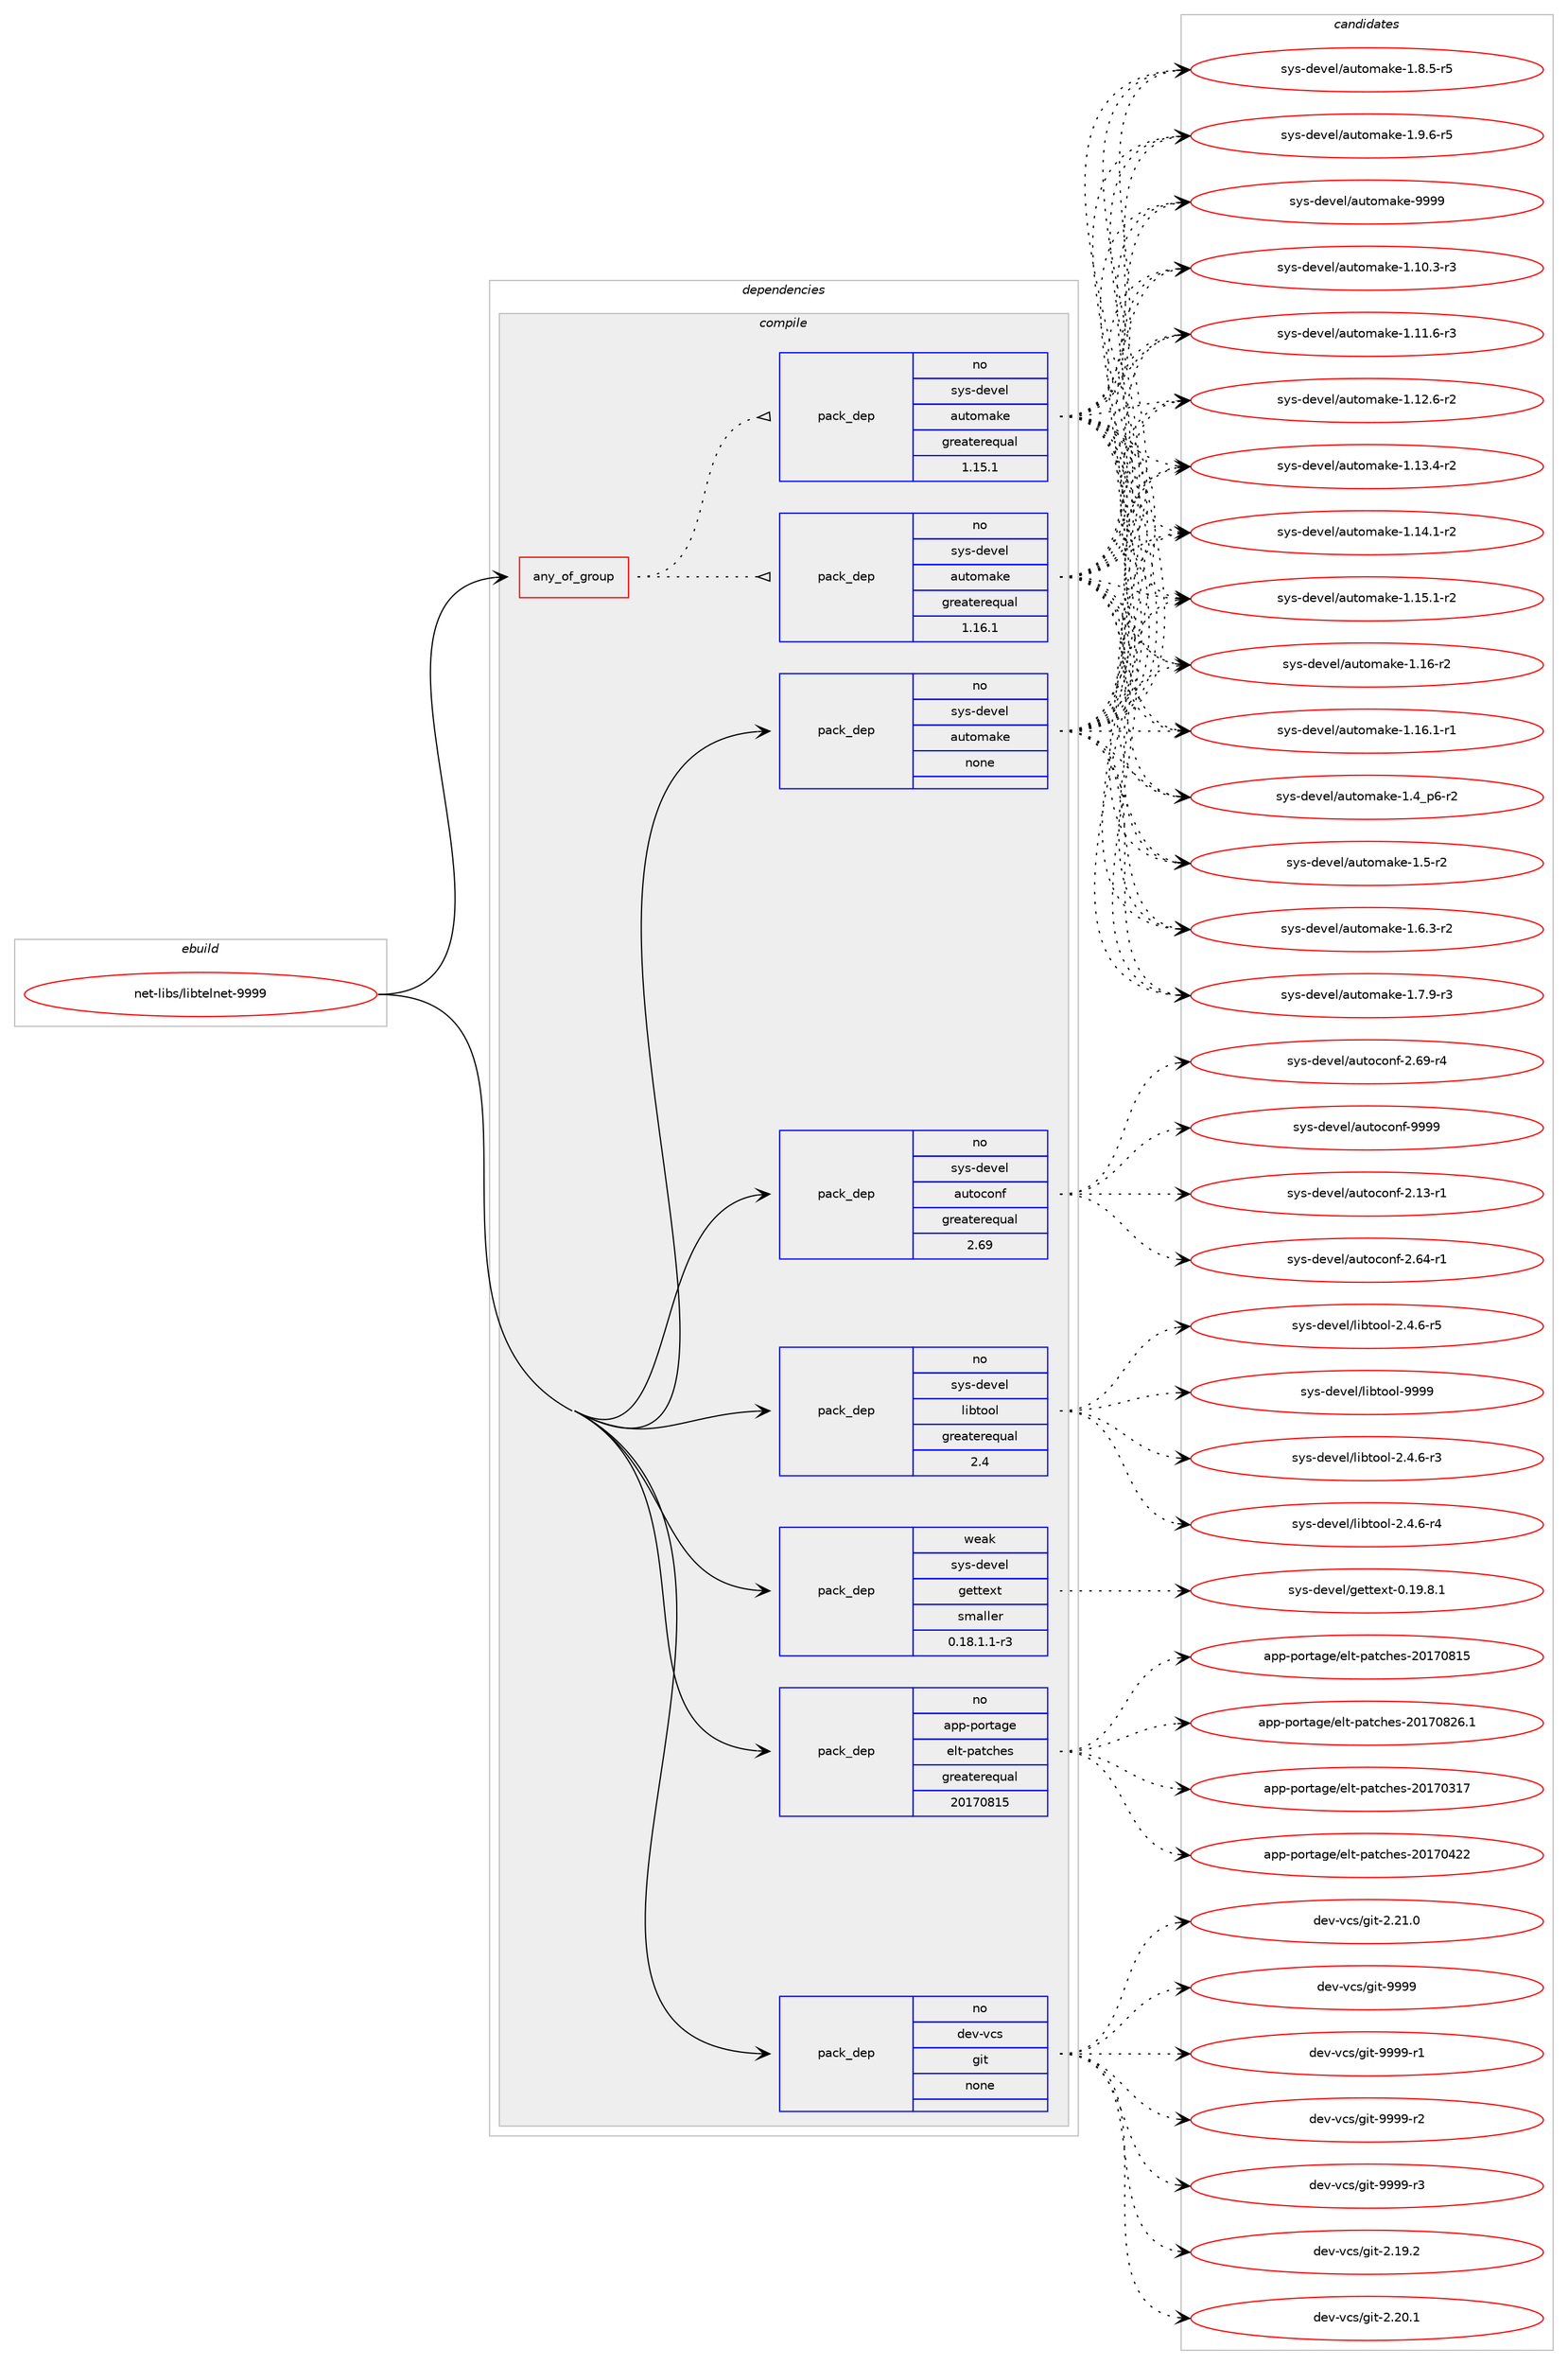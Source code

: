 digraph prolog {

# *************
# Graph options
# *************

newrank=true;
concentrate=true;
compound=true;
graph [rankdir=LR,fontname=Helvetica,fontsize=10,ranksep=1.5];#, ranksep=2.5, nodesep=0.2];
edge  [arrowhead=vee];
node  [fontname=Helvetica,fontsize=10];

# **********
# The ebuild
# **********

subgraph cluster_leftcol {
color=gray;
rank=same;
label=<<i>ebuild</i>>;
id [label="net-libs/libtelnet-9999", color=red, width=4, href="../net-libs/libtelnet-9999.svg"];
}

# ****************
# The dependencies
# ****************

subgraph cluster_midcol {
color=gray;
label=<<i>dependencies</i>>;
subgraph cluster_compile {
fillcolor="#eeeeee";
style=filled;
label=<<i>compile</i>>;
subgraph any26174 {
dependency1660663 [label=<<TABLE BORDER="0" CELLBORDER="1" CELLSPACING="0" CELLPADDING="4"><TR><TD CELLPADDING="10">any_of_group</TD></TR></TABLE>>, shape=none, color=red];subgraph pack1187294 {
dependency1660664 [label=<<TABLE BORDER="0" CELLBORDER="1" CELLSPACING="0" CELLPADDING="4" WIDTH="220"><TR><TD ROWSPAN="6" CELLPADDING="30">pack_dep</TD></TR><TR><TD WIDTH="110">no</TD></TR><TR><TD>sys-devel</TD></TR><TR><TD>automake</TD></TR><TR><TD>greaterequal</TD></TR><TR><TD>1.16.1</TD></TR></TABLE>>, shape=none, color=blue];
}
dependency1660663:e -> dependency1660664:w [weight=20,style="dotted",arrowhead="oinv"];
subgraph pack1187295 {
dependency1660665 [label=<<TABLE BORDER="0" CELLBORDER="1" CELLSPACING="0" CELLPADDING="4" WIDTH="220"><TR><TD ROWSPAN="6" CELLPADDING="30">pack_dep</TD></TR><TR><TD WIDTH="110">no</TD></TR><TR><TD>sys-devel</TD></TR><TR><TD>automake</TD></TR><TR><TD>greaterequal</TD></TR><TR><TD>1.15.1</TD></TR></TABLE>>, shape=none, color=blue];
}
dependency1660663:e -> dependency1660665:w [weight=20,style="dotted",arrowhead="oinv"];
}
id:e -> dependency1660663:w [weight=20,style="solid",arrowhead="vee"];
subgraph pack1187296 {
dependency1660666 [label=<<TABLE BORDER="0" CELLBORDER="1" CELLSPACING="0" CELLPADDING="4" WIDTH="220"><TR><TD ROWSPAN="6" CELLPADDING="30">pack_dep</TD></TR><TR><TD WIDTH="110">no</TD></TR><TR><TD>app-portage</TD></TR><TR><TD>elt-patches</TD></TR><TR><TD>greaterequal</TD></TR><TR><TD>20170815</TD></TR></TABLE>>, shape=none, color=blue];
}
id:e -> dependency1660666:w [weight=20,style="solid",arrowhead="vee"];
subgraph pack1187297 {
dependency1660667 [label=<<TABLE BORDER="0" CELLBORDER="1" CELLSPACING="0" CELLPADDING="4" WIDTH="220"><TR><TD ROWSPAN="6" CELLPADDING="30">pack_dep</TD></TR><TR><TD WIDTH="110">no</TD></TR><TR><TD>dev-vcs</TD></TR><TR><TD>git</TD></TR><TR><TD>none</TD></TR><TR><TD></TD></TR></TABLE>>, shape=none, color=blue];
}
id:e -> dependency1660667:w [weight=20,style="solid",arrowhead="vee"];
subgraph pack1187298 {
dependency1660668 [label=<<TABLE BORDER="0" CELLBORDER="1" CELLSPACING="0" CELLPADDING="4" WIDTH="220"><TR><TD ROWSPAN="6" CELLPADDING="30">pack_dep</TD></TR><TR><TD WIDTH="110">no</TD></TR><TR><TD>sys-devel</TD></TR><TR><TD>autoconf</TD></TR><TR><TD>greaterequal</TD></TR><TR><TD>2.69</TD></TR></TABLE>>, shape=none, color=blue];
}
id:e -> dependency1660668:w [weight=20,style="solid",arrowhead="vee"];
subgraph pack1187299 {
dependency1660669 [label=<<TABLE BORDER="0" CELLBORDER="1" CELLSPACING="0" CELLPADDING="4" WIDTH="220"><TR><TD ROWSPAN="6" CELLPADDING="30">pack_dep</TD></TR><TR><TD WIDTH="110">no</TD></TR><TR><TD>sys-devel</TD></TR><TR><TD>automake</TD></TR><TR><TD>none</TD></TR><TR><TD></TD></TR></TABLE>>, shape=none, color=blue];
}
id:e -> dependency1660669:w [weight=20,style="solid",arrowhead="vee"];
subgraph pack1187300 {
dependency1660670 [label=<<TABLE BORDER="0" CELLBORDER="1" CELLSPACING="0" CELLPADDING="4" WIDTH="220"><TR><TD ROWSPAN="6" CELLPADDING="30">pack_dep</TD></TR><TR><TD WIDTH="110">no</TD></TR><TR><TD>sys-devel</TD></TR><TR><TD>libtool</TD></TR><TR><TD>greaterequal</TD></TR><TR><TD>2.4</TD></TR></TABLE>>, shape=none, color=blue];
}
id:e -> dependency1660670:w [weight=20,style="solid",arrowhead="vee"];
subgraph pack1187301 {
dependency1660671 [label=<<TABLE BORDER="0" CELLBORDER="1" CELLSPACING="0" CELLPADDING="4" WIDTH="220"><TR><TD ROWSPAN="6" CELLPADDING="30">pack_dep</TD></TR><TR><TD WIDTH="110">weak</TD></TR><TR><TD>sys-devel</TD></TR><TR><TD>gettext</TD></TR><TR><TD>smaller</TD></TR><TR><TD>0.18.1.1-r3</TD></TR></TABLE>>, shape=none, color=blue];
}
id:e -> dependency1660671:w [weight=20,style="solid",arrowhead="vee"];
}
subgraph cluster_compileandrun {
fillcolor="#eeeeee";
style=filled;
label=<<i>compile and run</i>>;
}
subgraph cluster_run {
fillcolor="#eeeeee";
style=filled;
label=<<i>run</i>>;
}
}

# **************
# The candidates
# **************

subgraph cluster_choices {
rank=same;
color=gray;
label=<<i>candidates</i>>;

subgraph choice1187294 {
color=black;
nodesep=1;
choice11512111545100101118101108479711711611110997107101454946494846514511451 [label="sys-devel/automake-1.10.3-r3", color=red, width=4,href="../sys-devel/automake-1.10.3-r3.svg"];
choice11512111545100101118101108479711711611110997107101454946494946544511451 [label="sys-devel/automake-1.11.6-r3", color=red, width=4,href="../sys-devel/automake-1.11.6-r3.svg"];
choice11512111545100101118101108479711711611110997107101454946495046544511450 [label="sys-devel/automake-1.12.6-r2", color=red, width=4,href="../sys-devel/automake-1.12.6-r2.svg"];
choice11512111545100101118101108479711711611110997107101454946495146524511450 [label="sys-devel/automake-1.13.4-r2", color=red, width=4,href="../sys-devel/automake-1.13.4-r2.svg"];
choice11512111545100101118101108479711711611110997107101454946495246494511450 [label="sys-devel/automake-1.14.1-r2", color=red, width=4,href="../sys-devel/automake-1.14.1-r2.svg"];
choice11512111545100101118101108479711711611110997107101454946495346494511450 [label="sys-devel/automake-1.15.1-r2", color=red, width=4,href="../sys-devel/automake-1.15.1-r2.svg"];
choice1151211154510010111810110847971171161111099710710145494649544511450 [label="sys-devel/automake-1.16-r2", color=red, width=4,href="../sys-devel/automake-1.16-r2.svg"];
choice11512111545100101118101108479711711611110997107101454946495446494511449 [label="sys-devel/automake-1.16.1-r1", color=red, width=4,href="../sys-devel/automake-1.16.1-r1.svg"];
choice115121115451001011181011084797117116111109971071014549465295112544511450 [label="sys-devel/automake-1.4_p6-r2", color=red, width=4,href="../sys-devel/automake-1.4_p6-r2.svg"];
choice11512111545100101118101108479711711611110997107101454946534511450 [label="sys-devel/automake-1.5-r2", color=red, width=4,href="../sys-devel/automake-1.5-r2.svg"];
choice115121115451001011181011084797117116111109971071014549465446514511450 [label="sys-devel/automake-1.6.3-r2", color=red, width=4,href="../sys-devel/automake-1.6.3-r2.svg"];
choice115121115451001011181011084797117116111109971071014549465546574511451 [label="sys-devel/automake-1.7.9-r3", color=red, width=4,href="../sys-devel/automake-1.7.9-r3.svg"];
choice115121115451001011181011084797117116111109971071014549465646534511453 [label="sys-devel/automake-1.8.5-r5", color=red, width=4,href="../sys-devel/automake-1.8.5-r5.svg"];
choice115121115451001011181011084797117116111109971071014549465746544511453 [label="sys-devel/automake-1.9.6-r5", color=red, width=4,href="../sys-devel/automake-1.9.6-r5.svg"];
choice115121115451001011181011084797117116111109971071014557575757 [label="sys-devel/automake-9999", color=red, width=4,href="../sys-devel/automake-9999.svg"];
dependency1660664:e -> choice11512111545100101118101108479711711611110997107101454946494846514511451:w [style=dotted,weight="100"];
dependency1660664:e -> choice11512111545100101118101108479711711611110997107101454946494946544511451:w [style=dotted,weight="100"];
dependency1660664:e -> choice11512111545100101118101108479711711611110997107101454946495046544511450:w [style=dotted,weight="100"];
dependency1660664:e -> choice11512111545100101118101108479711711611110997107101454946495146524511450:w [style=dotted,weight="100"];
dependency1660664:e -> choice11512111545100101118101108479711711611110997107101454946495246494511450:w [style=dotted,weight="100"];
dependency1660664:e -> choice11512111545100101118101108479711711611110997107101454946495346494511450:w [style=dotted,weight="100"];
dependency1660664:e -> choice1151211154510010111810110847971171161111099710710145494649544511450:w [style=dotted,weight="100"];
dependency1660664:e -> choice11512111545100101118101108479711711611110997107101454946495446494511449:w [style=dotted,weight="100"];
dependency1660664:e -> choice115121115451001011181011084797117116111109971071014549465295112544511450:w [style=dotted,weight="100"];
dependency1660664:e -> choice11512111545100101118101108479711711611110997107101454946534511450:w [style=dotted,weight="100"];
dependency1660664:e -> choice115121115451001011181011084797117116111109971071014549465446514511450:w [style=dotted,weight="100"];
dependency1660664:e -> choice115121115451001011181011084797117116111109971071014549465546574511451:w [style=dotted,weight="100"];
dependency1660664:e -> choice115121115451001011181011084797117116111109971071014549465646534511453:w [style=dotted,weight="100"];
dependency1660664:e -> choice115121115451001011181011084797117116111109971071014549465746544511453:w [style=dotted,weight="100"];
dependency1660664:e -> choice115121115451001011181011084797117116111109971071014557575757:w [style=dotted,weight="100"];
}
subgraph choice1187295 {
color=black;
nodesep=1;
choice11512111545100101118101108479711711611110997107101454946494846514511451 [label="sys-devel/automake-1.10.3-r3", color=red, width=4,href="../sys-devel/automake-1.10.3-r3.svg"];
choice11512111545100101118101108479711711611110997107101454946494946544511451 [label="sys-devel/automake-1.11.6-r3", color=red, width=4,href="../sys-devel/automake-1.11.6-r3.svg"];
choice11512111545100101118101108479711711611110997107101454946495046544511450 [label="sys-devel/automake-1.12.6-r2", color=red, width=4,href="../sys-devel/automake-1.12.6-r2.svg"];
choice11512111545100101118101108479711711611110997107101454946495146524511450 [label="sys-devel/automake-1.13.4-r2", color=red, width=4,href="../sys-devel/automake-1.13.4-r2.svg"];
choice11512111545100101118101108479711711611110997107101454946495246494511450 [label="sys-devel/automake-1.14.1-r2", color=red, width=4,href="../sys-devel/automake-1.14.1-r2.svg"];
choice11512111545100101118101108479711711611110997107101454946495346494511450 [label="sys-devel/automake-1.15.1-r2", color=red, width=4,href="../sys-devel/automake-1.15.1-r2.svg"];
choice1151211154510010111810110847971171161111099710710145494649544511450 [label="sys-devel/automake-1.16-r2", color=red, width=4,href="../sys-devel/automake-1.16-r2.svg"];
choice11512111545100101118101108479711711611110997107101454946495446494511449 [label="sys-devel/automake-1.16.1-r1", color=red, width=4,href="../sys-devel/automake-1.16.1-r1.svg"];
choice115121115451001011181011084797117116111109971071014549465295112544511450 [label="sys-devel/automake-1.4_p6-r2", color=red, width=4,href="../sys-devel/automake-1.4_p6-r2.svg"];
choice11512111545100101118101108479711711611110997107101454946534511450 [label="sys-devel/automake-1.5-r2", color=red, width=4,href="../sys-devel/automake-1.5-r2.svg"];
choice115121115451001011181011084797117116111109971071014549465446514511450 [label="sys-devel/automake-1.6.3-r2", color=red, width=4,href="../sys-devel/automake-1.6.3-r2.svg"];
choice115121115451001011181011084797117116111109971071014549465546574511451 [label="sys-devel/automake-1.7.9-r3", color=red, width=4,href="../sys-devel/automake-1.7.9-r3.svg"];
choice115121115451001011181011084797117116111109971071014549465646534511453 [label="sys-devel/automake-1.8.5-r5", color=red, width=4,href="../sys-devel/automake-1.8.5-r5.svg"];
choice115121115451001011181011084797117116111109971071014549465746544511453 [label="sys-devel/automake-1.9.6-r5", color=red, width=4,href="../sys-devel/automake-1.9.6-r5.svg"];
choice115121115451001011181011084797117116111109971071014557575757 [label="sys-devel/automake-9999", color=red, width=4,href="../sys-devel/automake-9999.svg"];
dependency1660665:e -> choice11512111545100101118101108479711711611110997107101454946494846514511451:w [style=dotted,weight="100"];
dependency1660665:e -> choice11512111545100101118101108479711711611110997107101454946494946544511451:w [style=dotted,weight="100"];
dependency1660665:e -> choice11512111545100101118101108479711711611110997107101454946495046544511450:w [style=dotted,weight="100"];
dependency1660665:e -> choice11512111545100101118101108479711711611110997107101454946495146524511450:w [style=dotted,weight="100"];
dependency1660665:e -> choice11512111545100101118101108479711711611110997107101454946495246494511450:w [style=dotted,weight="100"];
dependency1660665:e -> choice11512111545100101118101108479711711611110997107101454946495346494511450:w [style=dotted,weight="100"];
dependency1660665:e -> choice1151211154510010111810110847971171161111099710710145494649544511450:w [style=dotted,weight="100"];
dependency1660665:e -> choice11512111545100101118101108479711711611110997107101454946495446494511449:w [style=dotted,weight="100"];
dependency1660665:e -> choice115121115451001011181011084797117116111109971071014549465295112544511450:w [style=dotted,weight="100"];
dependency1660665:e -> choice11512111545100101118101108479711711611110997107101454946534511450:w [style=dotted,weight="100"];
dependency1660665:e -> choice115121115451001011181011084797117116111109971071014549465446514511450:w [style=dotted,weight="100"];
dependency1660665:e -> choice115121115451001011181011084797117116111109971071014549465546574511451:w [style=dotted,weight="100"];
dependency1660665:e -> choice115121115451001011181011084797117116111109971071014549465646534511453:w [style=dotted,weight="100"];
dependency1660665:e -> choice115121115451001011181011084797117116111109971071014549465746544511453:w [style=dotted,weight="100"];
dependency1660665:e -> choice115121115451001011181011084797117116111109971071014557575757:w [style=dotted,weight="100"];
}
subgraph choice1187296 {
color=black;
nodesep=1;
choice97112112451121111141169710310147101108116451129711699104101115455048495548514955 [label="app-portage/elt-patches-20170317", color=red, width=4,href="../app-portage/elt-patches-20170317.svg"];
choice97112112451121111141169710310147101108116451129711699104101115455048495548525050 [label="app-portage/elt-patches-20170422", color=red, width=4,href="../app-portage/elt-patches-20170422.svg"];
choice97112112451121111141169710310147101108116451129711699104101115455048495548564953 [label="app-portage/elt-patches-20170815", color=red, width=4,href="../app-portage/elt-patches-20170815.svg"];
choice971121124511211111411697103101471011081164511297116991041011154550484955485650544649 [label="app-portage/elt-patches-20170826.1", color=red, width=4,href="../app-portage/elt-patches-20170826.1.svg"];
dependency1660666:e -> choice97112112451121111141169710310147101108116451129711699104101115455048495548514955:w [style=dotted,weight="100"];
dependency1660666:e -> choice97112112451121111141169710310147101108116451129711699104101115455048495548525050:w [style=dotted,weight="100"];
dependency1660666:e -> choice97112112451121111141169710310147101108116451129711699104101115455048495548564953:w [style=dotted,weight="100"];
dependency1660666:e -> choice971121124511211111411697103101471011081164511297116991041011154550484955485650544649:w [style=dotted,weight="100"];
}
subgraph choice1187297 {
color=black;
nodesep=1;
choice10010111845118991154710310511645504649574650 [label="dev-vcs/git-2.19.2", color=red, width=4,href="../dev-vcs/git-2.19.2.svg"];
choice10010111845118991154710310511645504650484649 [label="dev-vcs/git-2.20.1", color=red, width=4,href="../dev-vcs/git-2.20.1.svg"];
choice10010111845118991154710310511645504650494648 [label="dev-vcs/git-2.21.0", color=red, width=4,href="../dev-vcs/git-2.21.0.svg"];
choice1001011184511899115471031051164557575757 [label="dev-vcs/git-9999", color=red, width=4,href="../dev-vcs/git-9999.svg"];
choice10010111845118991154710310511645575757574511449 [label="dev-vcs/git-9999-r1", color=red, width=4,href="../dev-vcs/git-9999-r1.svg"];
choice10010111845118991154710310511645575757574511450 [label="dev-vcs/git-9999-r2", color=red, width=4,href="../dev-vcs/git-9999-r2.svg"];
choice10010111845118991154710310511645575757574511451 [label="dev-vcs/git-9999-r3", color=red, width=4,href="../dev-vcs/git-9999-r3.svg"];
dependency1660667:e -> choice10010111845118991154710310511645504649574650:w [style=dotted,weight="100"];
dependency1660667:e -> choice10010111845118991154710310511645504650484649:w [style=dotted,weight="100"];
dependency1660667:e -> choice10010111845118991154710310511645504650494648:w [style=dotted,weight="100"];
dependency1660667:e -> choice1001011184511899115471031051164557575757:w [style=dotted,weight="100"];
dependency1660667:e -> choice10010111845118991154710310511645575757574511449:w [style=dotted,weight="100"];
dependency1660667:e -> choice10010111845118991154710310511645575757574511450:w [style=dotted,weight="100"];
dependency1660667:e -> choice10010111845118991154710310511645575757574511451:w [style=dotted,weight="100"];
}
subgraph choice1187298 {
color=black;
nodesep=1;
choice1151211154510010111810110847971171161119911111010245504649514511449 [label="sys-devel/autoconf-2.13-r1", color=red, width=4,href="../sys-devel/autoconf-2.13-r1.svg"];
choice1151211154510010111810110847971171161119911111010245504654524511449 [label="sys-devel/autoconf-2.64-r1", color=red, width=4,href="../sys-devel/autoconf-2.64-r1.svg"];
choice1151211154510010111810110847971171161119911111010245504654574511452 [label="sys-devel/autoconf-2.69-r4", color=red, width=4,href="../sys-devel/autoconf-2.69-r4.svg"];
choice115121115451001011181011084797117116111991111101024557575757 [label="sys-devel/autoconf-9999", color=red, width=4,href="../sys-devel/autoconf-9999.svg"];
dependency1660668:e -> choice1151211154510010111810110847971171161119911111010245504649514511449:w [style=dotted,weight="100"];
dependency1660668:e -> choice1151211154510010111810110847971171161119911111010245504654524511449:w [style=dotted,weight="100"];
dependency1660668:e -> choice1151211154510010111810110847971171161119911111010245504654574511452:w [style=dotted,weight="100"];
dependency1660668:e -> choice115121115451001011181011084797117116111991111101024557575757:w [style=dotted,weight="100"];
}
subgraph choice1187299 {
color=black;
nodesep=1;
choice11512111545100101118101108479711711611110997107101454946494846514511451 [label="sys-devel/automake-1.10.3-r3", color=red, width=4,href="../sys-devel/automake-1.10.3-r3.svg"];
choice11512111545100101118101108479711711611110997107101454946494946544511451 [label="sys-devel/automake-1.11.6-r3", color=red, width=4,href="../sys-devel/automake-1.11.6-r3.svg"];
choice11512111545100101118101108479711711611110997107101454946495046544511450 [label="sys-devel/automake-1.12.6-r2", color=red, width=4,href="../sys-devel/automake-1.12.6-r2.svg"];
choice11512111545100101118101108479711711611110997107101454946495146524511450 [label="sys-devel/automake-1.13.4-r2", color=red, width=4,href="../sys-devel/automake-1.13.4-r2.svg"];
choice11512111545100101118101108479711711611110997107101454946495246494511450 [label="sys-devel/automake-1.14.1-r2", color=red, width=4,href="../sys-devel/automake-1.14.1-r2.svg"];
choice11512111545100101118101108479711711611110997107101454946495346494511450 [label="sys-devel/automake-1.15.1-r2", color=red, width=4,href="../sys-devel/automake-1.15.1-r2.svg"];
choice1151211154510010111810110847971171161111099710710145494649544511450 [label="sys-devel/automake-1.16-r2", color=red, width=4,href="../sys-devel/automake-1.16-r2.svg"];
choice11512111545100101118101108479711711611110997107101454946495446494511449 [label="sys-devel/automake-1.16.1-r1", color=red, width=4,href="../sys-devel/automake-1.16.1-r1.svg"];
choice115121115451001011181011084797117116111109971071014549465295112544511450 [label="sys-devel/automake-1.4_p6-r2", color=red, width=4,href="../sys-devel/automake-1.4_p6-r2.svg"];
choice11512111545100101118101108479711711611110997107101454946534511450 [label="sys-devel/automake-1.5-r2", color=red, width=4,href="../sys-devel/automake-1.5-r2.svg"];
choice115121115451001011181011084797117116111109971071014549465446514511450 [label="sys-devel/automake-1.6.3-r2", color=red, width=4,href="../sys-devel/automake-1.6.3-r2.svg"];
choice115121115451001011181011084797117116111109971071014549465546574511451 [label="sys-devel/automake-1.7.9-r3", color=red, width=4,href="../sys-devel/automake-1.7.9-r3.svg"];
choice115121115451001011181011084797117116111109971071014549465646534511453 [label="sys-devel/automake-1.8.5-r5", color=red, width=4,href="../sys-devel/automake-1.8.5-r5.svg"];
choice115121115451001011181011084797117116111109971071014549465746544511453 [label="sys-devel/automake-1.9.6-r5", color=red, width=4,href="../sys-devel/automake-1.9.6-r5.svg"];
choice115121115451001011181011084797117116111109971071014557575757 [label="sys-devel/automake-9999", color=red, width=4,href="../sys-devel/automake-9999.svg"];
dependency1660669:e -> choice11512111545100101118101108479711711611110997107101454946494846514511451:w [style=dotted,weight="100"];
dependency1660669:e -> choice11512111545100101118101108479711711611110997107101454946494946544511451:w [style=dotted,weight="100"];
dependency1660669:e -> choice11512111545100101118101108479711711611110997107101454946495046544511450:w [style=dotted,weight="100"];
dependency1660669:e -> choice11512111545100101118101108479711711611110997107101454946495146524511450:w [style=dotted,weight="100"];
dependency1660669:e -> choice11512111545100101118101108479711711611110997107101454946495246494511450:w [style=dotted,weight="100"];
dependency1660669:e -> choice11512111545100101118101108479711711611110997107101454946495346494511450:w [style=dotted,weight="100"];
dependency1660669:e -> choice1151211154510010111810110847971171161111099710710145494649544511450:w [style=dotted,weight="100"];
dependency1660669:e -> choice11512111545100101118101108479711711611110997107101454946495446494511449:w [style=dotted,weight="100"];
dependency1660669:e -> choice115121115451001011181011084797117116111109971071014549465295112544511450:w [style=dotted,weight="100"];
dependency1660669:e -> choice11512111545100101118101108479711711611110997107101454946534511450:w [style=dotted,weight="100"];
dependency1660669:e -> choice115121115451001011181011084797117116111109971071014549465446514511450:w [style=dotted,weight="100"];
dependency1660669:e -> choice115121115451001011181011084797117116111109971071014549465546574511451:w [style=dotted,weight="100"];
dependency1660669:e -> choice115121115451001011181011084797117116111109971071014549465646534511453:w [style=dotted,weight="100"];
dependency1660669:e -> choice115121115451001011181011084797117116111109971071014549465746544511453:w [style=dotted,weight="100"];
dependency1660669:e -> choice115121115451001011181011084797117116111109971071014557575757:w [style=dotted,weight="100"];
}
subgraph choice1187300 {
color=black;
nodesep=1;
choice1151211154510010111810110847108105981161111111084550465246544511451 [label="sys-devel/libtool-2.4.6-r3", color=red, width=4,href="../sys-devel/libtool-2.4.6-r3.svg"];
choice1151211154510010111810110847108105981161111111084550465246544511452 [label="sys-devel/libtool-2.4.6-r4", color=red, width=4,href="../sys-devel/libtool-2.4.6-r4.svg"];
choice1151211154510010111810110847108105981161111111084550465246544511453 [label="sys-devel/libtool-2.4.6-r5", color=red, width=4,href="../sys-devel/libtool-2.4.6-r5.svg"];
choice1151211154510010111810110847108105981161111111084557575757 [label="sys-devel/libtool-9999", color=red, width=4,href="../sys-devel/libtool-9999.svg"];
dependency1660670:e -> choice1151211154510010111810110847108105981161111111084550465246544511451:w [style=dotted,weight="100"];
dependency1660670:e -> choice1151211154510010111810110847108105981161111111084550465246544511452:w [style=dotted,weight="100"];
dependency1660670:e -> choice1151211154510010111810110847108105981161111111084550465246544511453:w [style=dotted,weight="100"];
dependency1660670:e -> choice1151211154510010111810110847108105981161111111084557575757:w [style=dotted,weight="100"];
}
subgraph choice1187301 {
color=black;
nodesep=1;
choice1151211154510010111810110847103101116116101120116454846495746564649 [label="sys-devel/gettext-0.19.8.1", color=red, width=4,href="../sys-devel/gettext-0.19.8.1.svg"];
dependency1660671:e -> choice1151211154510010111810110847103101116116101120116454846495746564649:w [style=dotted,weight="100"];
}
}

}
